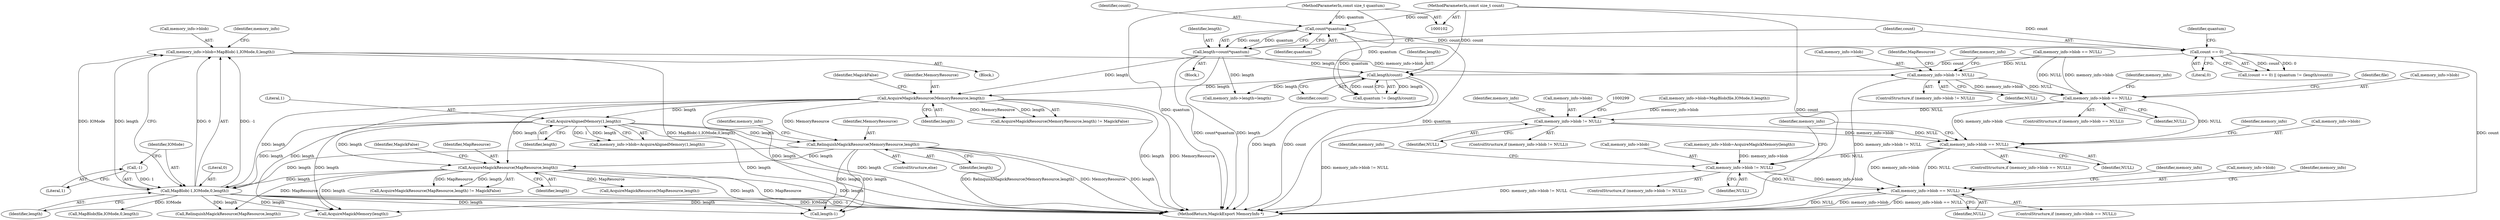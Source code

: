 digraph "0_ImageMagick_0f6fc2d5bf8f500820c3dbcf0d23ee14f2d9f734@pointer" {
"1000210" [label="(Call,memory_info->blob=MapBlob(-1,IOMode,0,length))"];
"1000214" [label="(Call,MapBlob(-1,IOMode,0,length))"];
"1000215" [label="(Call,-1)"];
"1000170" [label="(Call,AcquireMagickResource(MemoryResource,length))"];
"1000120" [label="(Call,length/count)"];
"1000108" [label="(Call,length=count*quantum)"];
"1000110" [label="(Call,count*quantum)"];
"1000103" [label="(MethodParameterIn,const size_t count)"];
"1000104" [label="(MethodParameterIn,const size_t quantum)"];
"1000115" [label="(Call,count == 0)"];
"1000179" [label="(Call,AcquireAlignedMemory(1,length))"];
"1000205" [label="(Call,AcquireMagickResource(MapResource,length))"];
"1000194" [label="(Call,RelinquishMagickResource(MemoryResource,length))"];
"1000221" [label="(Call,memory_info->blob != NULL)"];
"1000236" [label="(Call,memory_info->blob == NULL)"];
"1000282" [label="(Call,memory_info->blob != NULL)"];
"1000303" [label="(Call,memory_info->blob == NULL)"];
"1000316" [label="(Call,memory_info->blob != NULL)"];
"1000327" [label="(Call,memory_info->blob == NULL)"];
"1000219" [label="(Identifier,length)"];
"1000211" [label="(Call,memory_info->blob)"];
"1000119" [label="(Identifier,quantum)"];
"1000216" [label="(Literal,1)"];
"1000208" [label="(Identifier,MagickFalse)"];
"1000105" [label="(Block,)"];
"1000333" [label="(Identifier,memory_info)"];
"1000201" [label="(Identifier,memory_info)"];
"1000210" [label="(Call,memory_info->blob=MapBlob(-1,IOMode,0,length))"];
"1000315" [label="(ControlStructure,if (memory_info->blob != NULL))"];
"1000302" [label="(ControlStructure,if (memory_info->blob == NULL))"];
"1000209" [label="(Block,)"];
"1000272" [label="(Call,memory_info->blob=MapBlob(file,IOMode,0,length))"];
"1000225" [label="(Identifier,NULL)"];
"1000331" [label="(Identifier,NULL)"];
"1000112" [label="(Identifier,quantum)"];
"1000338" [label="(MethodReturn,MagickExport MemoryInfo *)"];
"1000179" [label="(Call,AcquireAlignedMemory(1,length))"];
"1000195" [label="(Identifier,MemoryResource)"];
"1000290" [label="(Identifier,memory_info)"];
"1000193" [label="(ControlStructure,else)"];
"1000118" [label="(Call,quantum != (length/count))"];
"1000311" [label="(Identifier,memory_info)"];
"1000317" [label="(Call,memory_info->blob)"];
"1000169" [label="(Call,AcquireMagickResource(MemoryResource,length) != MagickFalse)"];
"1000235" [label="(ControlStructure,if (memory_info->blob == NULL))"];
"1000172" [label="(Identifier,length)"];
"1000120" [label="(Call,length/count)"];
"1000283" [label="(Call,memory_info->blob)"];
"1000115" [label="(Call,count == 0)"];
"1000276" [label="(Call,MapBlob(file,IOMode,0,length))"];
"1000173" [label="(Identifier,MagickFalse)"];
"1000206" [label="(Identifier,MapResource)"];
"1000110" [label="(Call,count*quantum)"];
"1000116" [label="(Identifier,count)"];
"1000109" [label="(Identifier,length)"];
"1000205" [label="(Call,AcquireMagickResource(MapResource,length))"];
"1000121" [label="(Identifier,length)"];
"1000108" [label="(Call,length=count*quantum)"];
"1000305" [label="(Identifier,memory_info)"];
"1000194" [label="(Call,RelinquishMagickResource(MemoryResource,length))"];
"1000214" [label="(Call,MapBlob(-1,IOMode,0,length))"];
"1000217" [label="(Identifier,IOMode)"];
"1000232" [label="(Call,RelinquishMagickResource(MapResource,length))"];
"1000111" [label="(Identifier,count)"];
"1000158" [label="(Call,memory_info->length=length)"];
"1000323" [label="(Identifier,memory_info)"];
"1000295" [label="(Call,AcquireMagickResource(MapResource,length))"];
"1000282" [label="(Call,memory_info->blob != NULL)"];
"1000286" [label="(Identifier,NULL)"];
"1000320" [label="(Identifier,NULL)"];
"1000307" [label="(Identifier,NULL)"];
"1000244" [label="(Identifier,file)"];
"1000328" [label="(Call,memory_info->blob)"];
"1000281" [label="(ControlStructure,if (memory_info->blob != NULL))"];
"1000171" [label="(Identifier,MemoryResource)"];
"1000122" [label="(Identifier,count)"];
"1000326" [label="(ControlStructure,if (memory_info->blob == NULL))"];
"1000313" [label="(Call,AcquireMagickMemory(length))"];
"1000240" [label="(Identifier,NULL)"];
"1000237" [label="(Call,memory_info->blob)"];
"1000260" [label="(Call,length-1)"];
"1000303" [label="(Call,memory_info->blob == NULL)"];
"1000117" [label="(Literal,0)"];
"1000215" [label="(Call,-1)"];
"1000222" [label="(Call,memory_info->blob)"];
"1000327" [label="(Call,memory_info->blob == NULL)"];
"1000204" [label="(Call,AcquireMagickResource(MapResource,length) != MagickFalse)"];
"1000221" [label="(Call,memory_info->blob != NULL)"];
"1000316" [label="(Call,memory_info->blob != NULL)"];
"1000199" [label="(Call,memory_info->blob == NULL)"];
"1000218" [label="(Literal,0)"];
"1000170" [label="(Call,AcquireMagickResource(MemoryResource,length))"];
"1000175" [label="(Call,memory_info->blob=AcquireAlignedMemory(1,length))"];
"1000207" [label="(Identifier,length)"];
"1000114" [label="(Call,(count == 0) || (quantum != (length/count)))"];
"1000103" [label="(MethodParameterIn,const size_t count)"];
"1000180" [label="(Literal,1)"];
"1000104" [label="(MethodParameterIn,const size_t quantum)"];
"1000220" [label="(ControlStructure,if (memory_info->blob != NULL))"];
"1000236" [label="(Call,memory_info->blob == NULL)"];
"1000181" [label="(Identifier,length)"];
"1000233" [label="(Identifier,MapResource)"];
"1000228" [label="(Identifier,memory_info)"];
"1000304" [label="(Call,memory_info->blob)"];
"1000196" [label="(Identifier,length)"];
"1000223" [label="(Identifier,memory_info)"];
"1000329" [label="(Identifier,memory_info)"];
"1000337" [label="(Identifier,memory_info)"];
"1000309" [label="(Call,memory_info->blob=AcquireMagickMemory(length))"];
"1000210" -> "1000209"  [label="AST: "];
"1000210" -> "1000214"  [label="CFG: "];
"1000211" -> "1000210"  [label="AST: "];
"1000214" -> "1000210"  [label="AST: "];
"1000223" -> "1000210"  [label="CFG: "];
"1000210" -> "1000338"  [label="DDG: MapBlob(-1,IOMode,0,length)"];
"1000214" -> "1000210"  [label="DDG: -1"];
"1000214" -> "1000210"  [label="DDG: IOMode"];
"1000214" -> "1000210"  [label="DDG: 0"];
"1000214" -> "1000210"  [label="DDG: length"];
"1000210" -> "1000221"  [label="DDG: memory_info->blob"];
"1000214" -> "1000219"  [label="CFG: "];
"1000215" -> "1000214"  [label="AST: "];
"1000217" -> "1000214"  [label="AST: "];
"1000218" -> "1000214"  [label="AST: "];
"1000219" -> "1000214"  [label="AST: "];
"1000214" -> "1000338"  [label="DDG: length"];
"1000214" -> "1000338"  [label="DDG: IOMode"];
"1000214" -> "1000338"  [label="DDG: -1"];
"1000215" -> "1000214"  [label="DDG: 1"];
"1000170" -> "1000214"  [label="DDG: length"];
"1000179" -> "1000214"  [label="DDG: length"];
"1000205" -> "1000214"  [label="DDG: length"];
"1000194" -> "1000214"  [label="DDG: length"];
"1000214" -> "1000232"  [label="DDG: length"];
"1000214" -> "1000260"  [label="DDG: length"];
"1000214" -> "1000276"  [label="DDG: IOMode"];
"1000214" -> "1000313"  [label="DDG: length"];
"1000215" -> "1000216"  [label="CFG: "];
"1000216" -> "1000215"  [label="AST: "];
"1000217" -> "1000215"  [label="CFG: "];
"1000170" -> "1000169"  [label="AST: "];
"1000170" -> "1000172"  [label="CFG: "];
"1000171" -> "1000170"  [label="AST: "];
"1000172" -> "1000170"  [label="AST: "];
"1000173" -> "1000170"  [label="CFG: "];
"1000170" -> "1000338"  [label="DDG: length"];
"1000170" -> "1000338"  [label="DDG: MemoryResource"];
"1000170" -> "1000169"  [label="DDG: MemoryResource"];
"1000170" -> "1000169"  [label="DDG: length"];
"1000120" -> "1000170"  [label="DDG: length"];
"1000108" -> "1000170"  [label="DDG: length"];
"1000170" -> "1000179"  [label="DDG: length"];
"1000170" -> "1000194"  [label="DDG: MemoryResource"];
"1000170" -> "1000205"  [label="DDG: length"];
"1000170" -> "1000260"  [label="DDG: length"];
"1000170" -> "1000313"  [label="DDG: length"];
"1000120" -> "1000118"  [label="AST: "];
"1000120" -> "1000122"  [label="CFG: "];
"1000121" -> "1000120"  [label="AST: "];
"1000122" -> "1000120"  [label="AST: "];
"1000118" -> "1000120"  [label="CFG: "];
"1000120" -> "1000338"  [label="DDG: length"];
"1000120" -> "1000338"  [label="DDG: count"];
"1000120" -> "1000118"  [label="DDG: length"];
"1000120" -> "1000118"  [label="DDG: count"];
"1000108" -> "1000120"  [label="DDG: length"];
"1000115" -> "1000120"  [label="DDG: count"];
"1000103" -> "1000120"  [label="DDG: count"];
"1000120" -> "1000158"  [label="DDG: length"];
"1000108" -> "1000105"  [label="AST: "];
"1000108" -> "1000110"  [label="CFG: "];
"1000109" -> "1000108"  [label="AST: "];
"1000110" -> "1000108"  [label="AST: "];
"1000116" -> "1000108"  [label="CFG: "];
"1000108" -> "1000338"  [label="DDG: count*quantum"];
"1000108" -> "1000338"  [label="DDG: length"];
"1000110" -> "1000108"  [label="DDG: count"];
"1000110" -> "1000108"  [label="DDG: quantum"];
"1000108" -> "1000158"  [label="DDG: length"];
"1000110" -> "1000112"  [label="CFG: "];
"1000111" -> "1000110"  [label="AST: "];
"1000112" -> "1000110"  [label="AST: "];
"1000110" -> "1000338"  [label="DDG: quantum"];
"1000103" -> "1000110"  [label="DDG: count"];
"1000104" -> "1000110"  [label="DDG: quantum"];
"1000110" -> "1000115"  [label="DDG: count"];
"1000110" -> "1000118"  [label="DDG: quantum"];
"1000103" -> "1000102"  [label="AST: "];
"1000103" -> "1000338"  [label="DDG: count"];
"1000103" -> "1000115"  [label="DDG: count"];
"1000104" -> "1000102"  [label="AST: "];
"1000104" -> "1000338"  [label="DDG: quantum"];
"1000104" -> "1000118"  [label="DDG: quantum"];
"1000115" -> "1000114"  [label="AST: "];
"1000115" -> "1000117"  [label="CFG: "];
"1000116" -> "1000115"  [label="AST: "];
"1000117" -> "1000115"  [label="AST: "];
"1000119" -> "1000115"  [label="CFG: "];
"1000114" -> "1000115"  [label="CFG: "];
"1000115" -> "1000338"  [label="DDG: count"];
"1000115" -> "1000114"  [label="DDG: count"];
"1000115" -> "1000114"  [label="DDG: 0"];
"1000179" -> "1000175"  [label="AST: "];
"1000179" -> "1000181"  [label="CFG: "];
"1000180" -> "1000179"  [label="AST: "];
"1000181" -> "1000179"  [label="AST: "];
"1000175" -> "1000179"  [label="CFG: "];
"1000179" -> "1000338"  [label="DDG: length"];
"1000179" -> "1000175"  [label="DDG: 1"];
"1000179" -> "1000175"  [label="DDG: length"];
"1000179" -> "1000194"  [label="DDG: length"];
"1000179" -> "1000205"  [label="DDG: length"];
"1000179" -> "1000260"  [label="DDG: length"];
"1000179" -> "1000313"  [label="DDG: length"];
"1000205" -> "1000204"  [label="AST: "];
"1000205" -> "1000207"  [label="CFG: "];
"1000206" -> "1000205"  [label="AST: "];
"1000207" -> "1000205"  [label="AST: "];
"1000208" -> "1000205"  [label="CFG: "];
"1000205" -> "1000338"  [label="DDG: MapResource"];
"1000205" -> "1000338"  [label="DDG: length"];
"1000205" -> "1000204"  [label="DDG: MapResource"];
"1000205" -> "1000204"  [label="DDG: length"];
"1000194" -> "1000205"  [label="DDG: length"];
"1000205" -> "1000232"  [label="DDG: MapResource"];
"1000205" -> "1000260"  [label="DDG: length"];
"1000205" -> "1000295"  [label="DDG: MapResource"];
"1000205" -> "1000313"  [label="DDG: length"];
"1000194" -> "1000193"  [label="AST: "];
"1000194" -> "1000196"  [label="CFG: "];
"1000195" -> "1000194"  [label="AST: "];
"1000196" -> "1000194"  [label="AST: "];
"1000201" -> "1000194"  [label="CFG: "];
"1000194" -> "1000338"  [label="DDG: RelinquishMagickResource(MemoryResource,length)"];
"1000194" -> "1000338"  [label="DDG: MemoryResource"];
"1000194" -> "1000338"  [label="DDG: length"];
"1000194" -> "1000260"  [label="DDG: length"];
"1000194" -> "1000313"  [label="DDG: length"];
"1000221" -> "1000220"  [label="AST: "];
"1000221" -> "1000225"  [label="CFG: "];
"1000222" -> "1000221"  [label="AST: "];
"1000225" -> "1000221"  [label="AST: "];
"1000228" -> "1000221"  [label="CFG: "];
"1000233" -> "1000221"  [label="CFG: "];
"1000221" -> "1000338"  [label="DDG: memory_info->blob != NULL"];
"1000199" -> "1000221"  [label="DDG: NULL"];
"1000221" -> "1000236"  [label="DDG: memory_info->blob"];
"1000221" -> "1000236"  [label="DDG: NULL"];
"1000236" -> "1000235"  [label="AST: "];
"1000236" -> "1000240"  [label="CFG: "];
"1000237" -> "1000236"  [label="AST: "];
"1000240" -> "1000236"  [label="AST: "];
"1000244" -> "1000236"  [label="CFG: "];
"1000305" -> "1000236"  [label="CFG: "];
"1000199" -> "1000236"  [label="DDG: memory_info->blob"];
"1000199" -> "1000236"  [label="DDG: NULL"];
"1000236" -> "1000282"  [label="DDG: NULL"];
"1000236" -> "1000303"  [label="DDG: memory_info->blob"];
"1000236" -> "1000303"  [label="DDG: NULL"];
"1000282" -> "1000281"  [label="AST: "];
"1000282" -> "1000286"  [label="CFG: "];
"1000283" -> "1000282"  [label="AST: "];
"1000286" -> "1000282"  [label="AST: "];
"1000290" -> "1000282"  [label="CFG: "];
"1000299" -> "1000282"  [label="CFG: "];
"1000282" -> "1000338"  [label="DDG: memory_info->blob != NULL"];
"1000272" -> "1000282"  [label="DDG: memory_info->blob"];
"1000282" -> "1000303"  [label="DDG: memory_info->blob"];
"1000282" -> "1000303"  [label="DDG: NULL"];
"1000303" -> "1000302"  [label="AST: "];
"1000303" -> "1000307"  [label="CFG: "];
"1000304" -> "1000303"  [label="AST: "];
"1000307" -> "1000303"  [label="AST: "];
"1000311" -> "1000303"  [label="CFG: "];
"1000329" -> "1000303"  [label="CFG: "];
"1000303" -> "1000316"  [label="DDG: NULL"];
"1000303" -> "1000327"  [label="DDG: memory_info->blob"];
"1000303" -> "1000327"  [label="DDG: NULL"];
"1000316" -> "1000315"  [label="AST: "];
"1000316" -> "1000320"  [label="CFG: "];
"1000317" -> "1000316"  [label="AST: "];
"1000320" -> "1000316"  [label="AST: "];
"1000323" -> "1000316"  [label="CFG: "];
"1000329" -> "1000316"  [label="CFG: "];
"1000316" -> "1000338"  [label="DDG: memory_info->blob != NULL"];
"1000309" -> "1000316"  [label="DDG: memory_info->blob"];
"1000316" -> "1000327"  [label="DDG: memory_info->blob"];
"1000316" -> "1000327"  [label="DDG: NULL"];
"1000327" -> "1000326"  [label="AST: "];
"1000327" -> "1000331"  [label="CFG: "];
"1000328" -> "1000327"  [label="AST: "];
"1000331" -> "1000327"  [label="AST: "];
"1000333" -> "1000327"  [label="CFG: "];
"1000337" -> "1000327"  [label="CFG: "];
"1000327" -> "1000338"  [label="DDG: NULL"];
"1000327" -> "1000338"  [label="DDG: memory_info->blob"];
"1000327" -> "1000338"  [label="DDG: memory_info->blob == NULL"];
}
